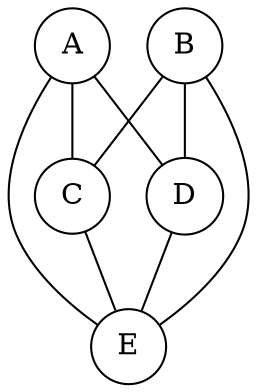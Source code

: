 Graph G048 {
  A [shape=circle];
  B [shape=circle];
  C [shape=circle];
  D [shape=circle];
  E [shape=circle];
  A -- C;
  A -- D;
  A -- E;
  B -- C;
  B -- D;
  B -- E;
  C -- E;
  D -- E;
}
